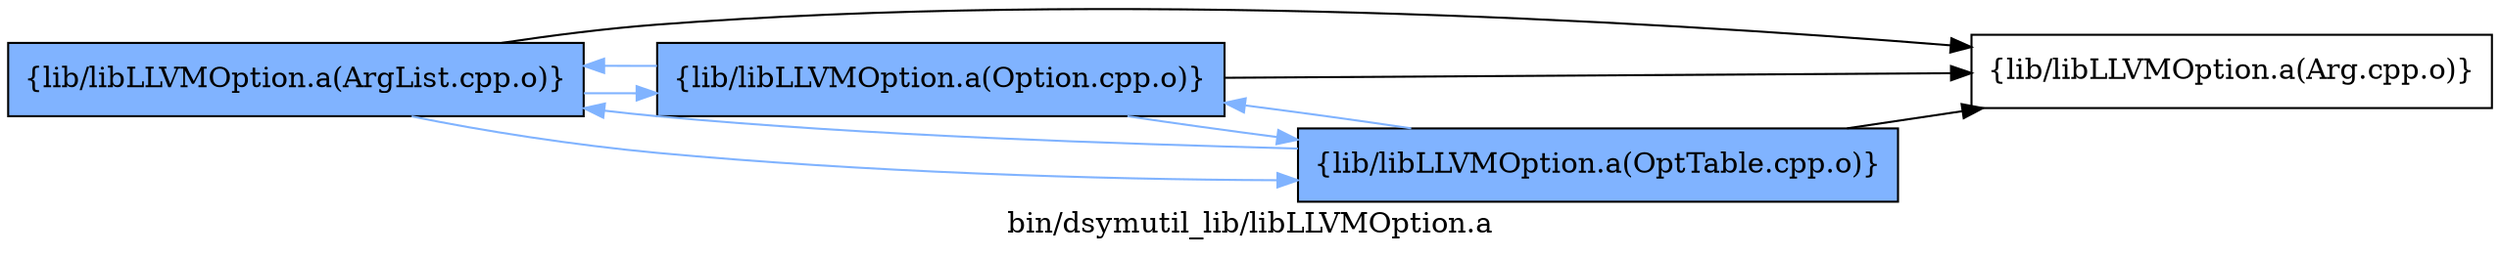 digraph "bin/dsymutil_lib/libLLVMOption.a" {
	label="bin/dsymutil_lib/libLLVMOption.a";
	rankdir=LR;
	{ rank=same; Node0x562b7e10eda8;  }

	Node0x562b7e10eda8 [shape=record,shape=box,group=1,style=filled,fillcolor="0.600000 0.5 1",label="{lib/libLLVMOption.a(ArgList.cpp.o)}"];
	Node0x562b7e10eda8 -> Node0x562b7e10e268;
	Node0x562b7e10eda8 -> Node0x562b7e10dfe8[color="0.600000 0.5 1"];
	Node0x562b7e10eda8 -> Node0x562b7e10d4a8[color="0.600000 0.5 1"];
	Node0x562b7e10dfe8 [shape=record,shape=box,group=1,style=filled,fillcolor="0.600000 0.5 1",label="{lib/libLLVMOption.a(Option.cpp.o)}"];
	Node0x562b7e10dfe8 -> Node0x562b7e10eda8[color="0.600000 0.5 1"];
	Node0x562b7e10dfe8 -> Node0x562b7e10e268;
	Node0x562b7e10dfe8 -> Node0x562b7e10d4a8[color="0.600000 0.5 1"];
	Node0x562b7e10d4a8 [shape=record,shape=box,group=1,style=filled,fillcolor="0.600000 0.5 1",label="{lib/libLLVMOption.a(OptTable.cpp.o)}"];
	Node0x562b7e10d4a8 -> Node0x562b7e10eda8[color="0.600000 0.5 1"];
	Node0x562b7e10d4a8 -> Node0x562b7e10e268;
	Node0x562b7e10d4a8 -> Node0x562b7e10dfe8[color="0.600000 0.5 1"];
	Node0x562b7e10e268 [shape=record,shape=box,group=0,label="{lib/libLLVMOption.a(Arg.cpp.o)}"];
}
